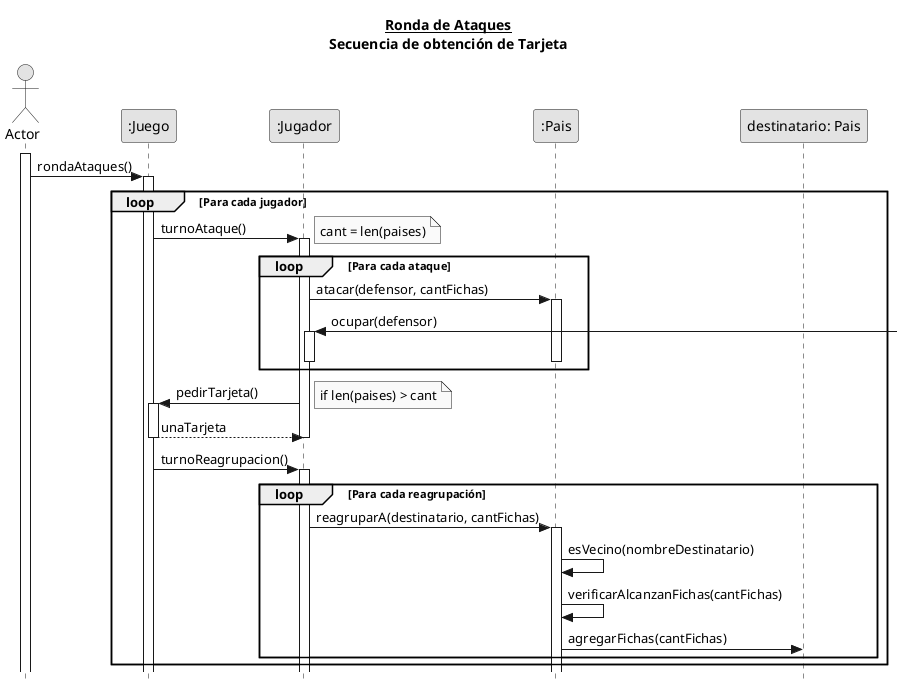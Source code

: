 @startuml
title
**__Ronda de Ataques__**
Secuencia de obtención de Tarjeta
end title
skinparam responseMessageBelowArrow true
skinparam monochrome true
skinparam style strictuml
hide footbox

actor Actor
participant jueg as ":Juego"
participant jug as ":Jugador"
participant pais as ":Pais"

Actor ++
Actor -> jueg ++: rondaAtaques()

loop Para cada jugador
    jueg -> jug ++: turnoAtaque()
    note right: cant = len(paises)
    loop Para cada ataque
        jug -> pais ++: atacar(defensor, cantFichas)
        jug <-] ++: ocupar(defensor)
        pais --
        jug --
    end loop

    jug -> jueg ++: pedirTarjeta()
    note right: if len(paises) > cant
    jueg --> jug --: unaTarjeta
    deactivate jug

    jueg -> jug ++: turnoReagrupacion()
    loop Para cada reagrupación
        jug -> pais ++: reagruparA(destinatario, cantFichas)
        pais -> pais: esVecino(nombreDestinatario)
        pais -> pais: verificarAlcanzanFichas(cantFichas)
        pais -> "destinatario: Pais": agregarFichas(cantFichas)
    end loop

end loop

@enduml
